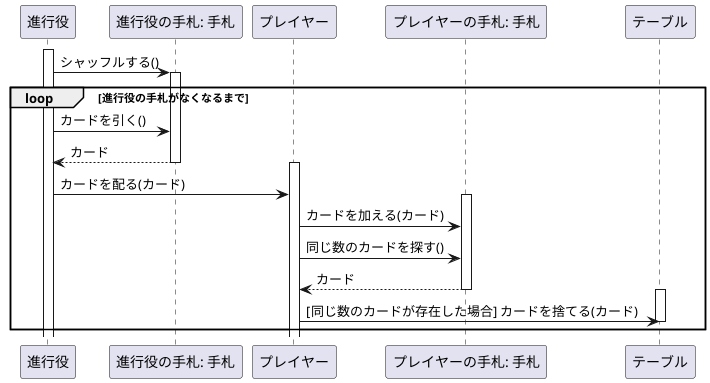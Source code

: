 @startuml

activate 進行役
進行役 -> "進行役の手札: 手札" : シャッフルする()

loop 進行役の手札がなくなるまで
  activate "進行役の手札: 手札"
  進行役 -> "進行役の手札: 手札" : カードを引く()
  進行役 <-- "進行役の手札: 手札" : カード
  deactivate "進行役の手札: 手札"

  activate プレイヤー
  進行役 -> プレイヤー : カードを配る(カード)

  activate "プレイヤーの手札: 手札"
  プレイヤー -> "プレイヤーの手札: 手札" : カードを加える(カード)

  プレイヤー -> "プレイヤーの手札: 手札" : 同じ数のカードを探す()
  プレイヤー <-- "プレイヤーの手札: 手札" : カード
  deactivate "プレイヤーの手札: 手札"

  activate テーブル
  プレイヤー -> テーブル : [同じ数のカードが存在した場合] カードを捨てる(カード)
  deactivate テーブル
end

@enduml
